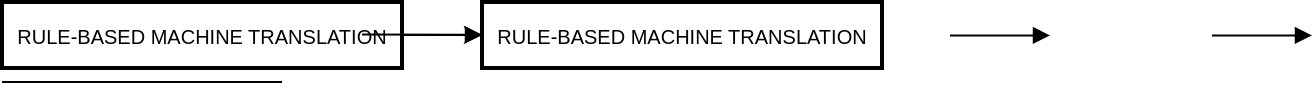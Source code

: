 <mxfile version="22.0.8" type="github">
  <diagram name="Page-1" id="7bWsSjq75bXTcGjeXkPo">
    <mxGraphModel dx="1247" dy="1401" grid="1" gridSize="10" guides="1" tooltips="1" connect="1" arrows="1" fold="1" page="1" pageScale="1" pageWidth="827" pageHeight="1169" math="0" shadow="0">
      <root>
        <mxCell id="0" />
        <mxCell id="1" parent="0" />
        <mxCell id="_sxlR1j6QaA3bBYRQmyJ-18" value="" style="edgeStyle=orthogonalEdgeStyle;rounded=0;orthogonalLoop=1;jettySize=auto;html=1;" edge="1" parent="1" source="2" target="_sxlR1j6QaA3bBYRQmyJ-13">
          <mxGeometry relative="1" as="geometry" />
        </mxCell>
        <mxCell id="2" value="RULE-BASED MACHINE TRANSLATION" style="whiteSpace=wrap;strokeWidth=2;fontSize=10;" parent="1" vertex="1">
          <mxGeometry width="200" height="33" as="geometry" />
        </mxCell>
        <mxCell id="10" value="" style="curved=1;startArrow=none;endArrow=block;exitX=1;exitY=0.5;exitDx=0;exitDy=0;" parent="1" target="_sxlR1j6QaA3bBYRQmyJ-13" edge="1">
          <mxGeometry relative="1" as="geometry">
            <Array as="points" />
            <mxPoint x="180" y="16.26" as="sourcePoint" />
            <mxPoint x="240" y="16.26" as="targetPoint" />
          </mxGeometry>
        </mxCell>
        <mxCell id="11" value="" style="curved=1;startArrow=none;endArrow=block;exitX=0.999;exitY=0.506;entryX=-0.001;entryY=0.506;" parent="1" edge="1">
          <mxGeometry relative="1" as="geometry">
            <Array as="points" />
            <mxPoint x="474" y="16.7" as="sourcePoint" />
            <mxPoint x="524" y="16.7" as="targetPoint" />
          </mxGeometry>
        </mxCell>
        <mxCell id="12" value="" style="curved=1;startArrow=none;endArrow=block;exitX=1.002;exitY=0.506;entryX=0.002;entryY=0.506;" parent="1" edge="1">
          <mxGeometry relative="1" as="geometry">
            <Array as="points" />
            <mxPoint x="605" y="16.699" as="sourcePoint" />
            <mxPoint x="655" y="16.701" as="targetPoint" />
          </mxGeometry>
        </mxCell>
        <mxCell id="_sxlR1j6QaA3bBYRQmyJ-12" value="" style="endArrow=none;html=1;rounded=0;" edge="1" parent="1">
          <mxGeometry width="50" height="50" relative="1" as="geometry">
            <mxPoint y="40" as="sourcePoint" />
            <mxPoint x="140" y="40" as="targetPoint" />
          </mxGeometry>
        </mxCell>
        <mxCell id="_sxlR1j6QaA3bBYRQmyJ-13" value="RULE-BASED MACHINE TRANSLATION" style="whiteSpace=wrap;strokeWidth=2;fontSize=10;" vertex="1" parent="1">
          <mxGeometry x="240" width="200" height="33" as="geometry" />
        </mxCell>
      </root>
    </mxGraphModel>
  </diagram>
</mxfile>
